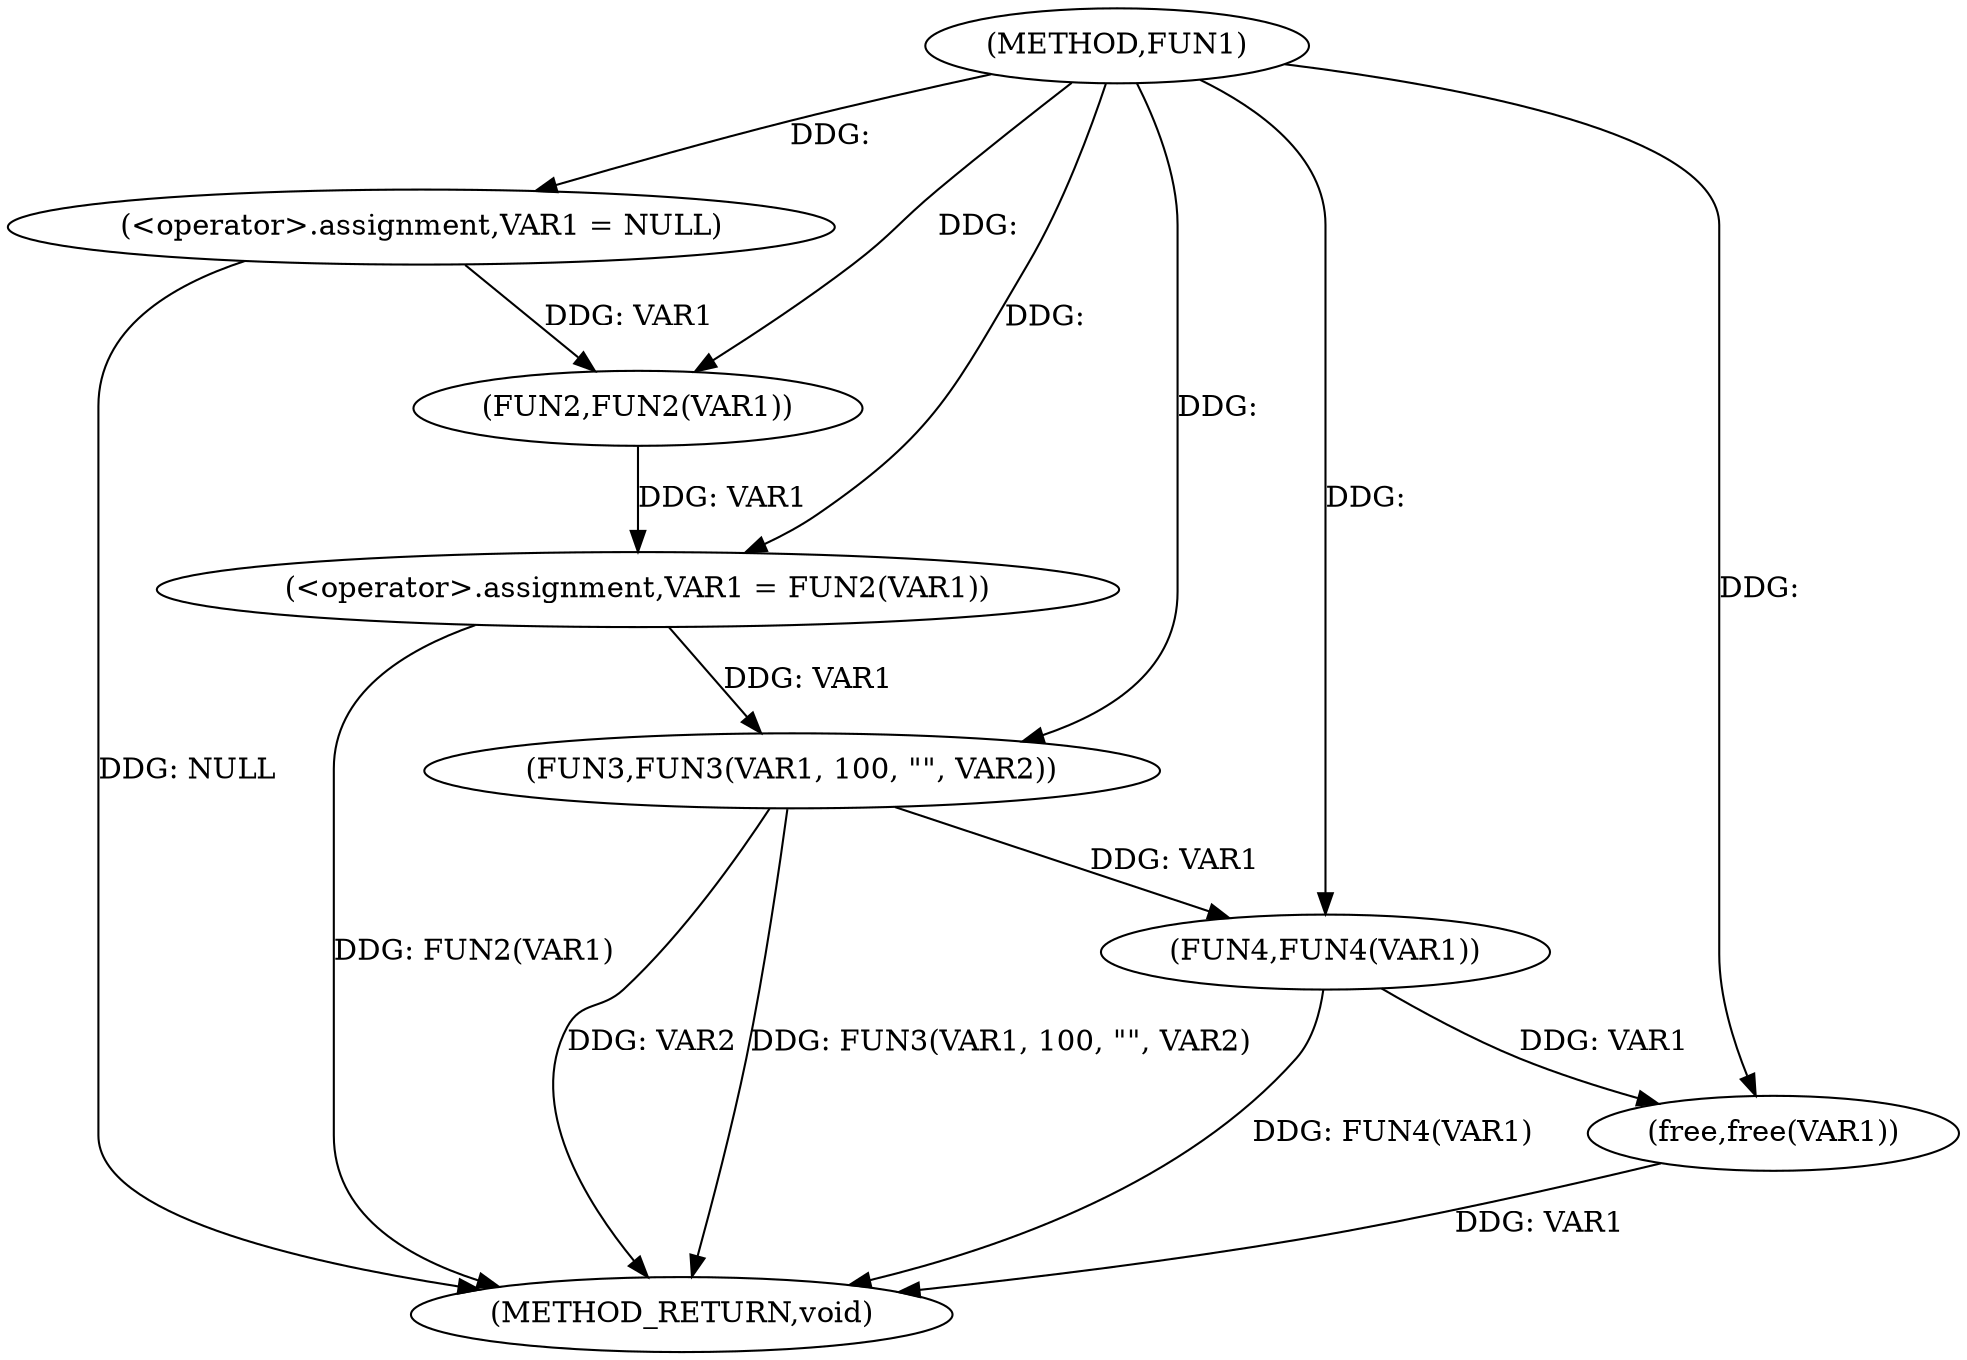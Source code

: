 digraph FUN1 {  
"1000100" [label = "(METHOD,FUN1)" ]
"1000121" [label = "(METHOD_RETURN,void)" ]
"1000103" [label = "(<operator>.assignment,VAR1 = NULL)" ]
"1000106" [label = "(<operator>.assignment,VAR1 = FUN2(VAR1))" ]
"1000108" [label = "(FUN2,FUN2(VAR1))" ]
"1000112" [label = "(FUN3,FUN3(VAR1, 100, \"\", VAR2))" ]
"1000117" [label = "(FUN4,FUN4(VAR1))" ]
"1000119" [label = "(free,free(VAR1))" ]
  "1000117" -> "1000121"  [ label = "DDG: FUN4(VAR1)"] 
  "1000106" -> "1000121"  [ label = "DDG: FUN2(VAR1)"] 
  "1000103" -> "1000121"  [ label = "DDG: NULL"] 
  "1000112" -> "1000121"  [ label = "DDG: FUN3(VAR1, 100, \"\", VAR2)"] 
  "1000119" -> "1000121"  [ label = "DDG: VAR1"] 
  "1000112" -> "1000121"  [ label = "DDG: VAR2"] 
  "1000100" -> "1000103"  [ label = "DDG: "] 
  "1000108" -> "1000106"  [ label = "DDG: VAR1"] 
  "1000100" -> "1000106"  [ label = "DDG: "] 
  "1000103" -> "1000108"  [ label = "DDG: VAR1"] 
  "1000100" -> "1000108"  [ label = "DDG: "] 
  "1000106" -> "1000112"  [ label = "DDG: VAR1"] 
  "1000100" -> "1000112"  [ label = "DDG: "] 
  "1000112" -> "1000117"  [ label = "DDG: VAR1"] 
  "1000100" -> "1000117"  [ label = "DDG: "] 
  "1000117" -> "1000119"  [ label = "DDG: VAR1"] 
  "1000100" -> "1000119"  [ label = "DDG: "] 
}
